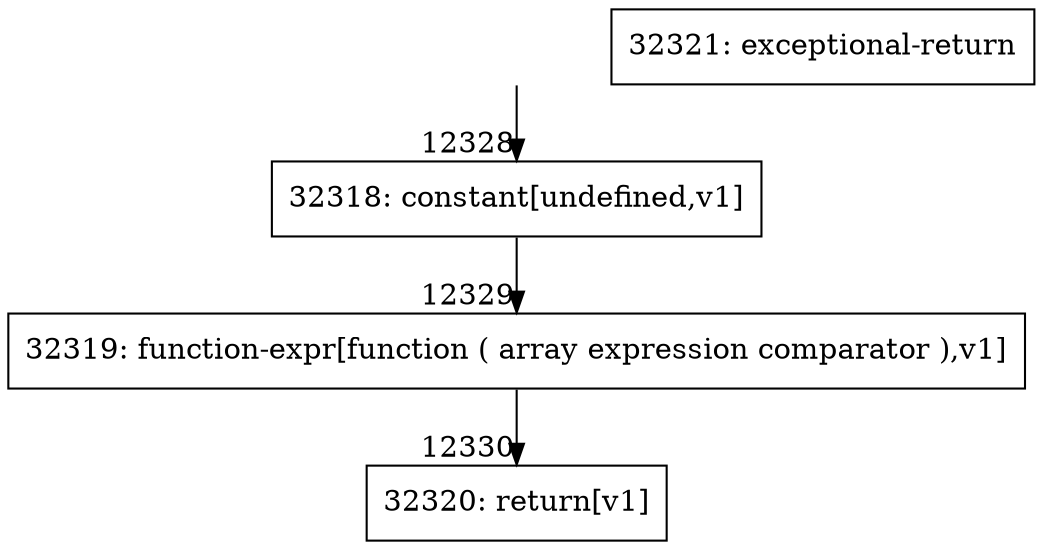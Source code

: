 digraph {
rankdir="TD"
BB_entry958[shape=none,label=""];
BB_entry958 -> BB12328 [tailport=s, headport=n, headlabel="    12328"]
BB12328 [shape=record label="{32318: constant[undefined,v1]}" ] 
BB12328 -> BB12329 [tailport=s, headport=n, headlabel="      12329"]
BB12329 [shape=record label="{32319: function-expr[function ( array expression comparator ),v1]}" ] 
BB12329 -> BB12330 [tailport=s, headport=n, headlabel="      12330"]
BB12330 [shape=record label="{32320: return[v1]}" ] 
BB12331 [shape=record label="{32321: exceptional-return}" ] 
//#$~ 18279
}
